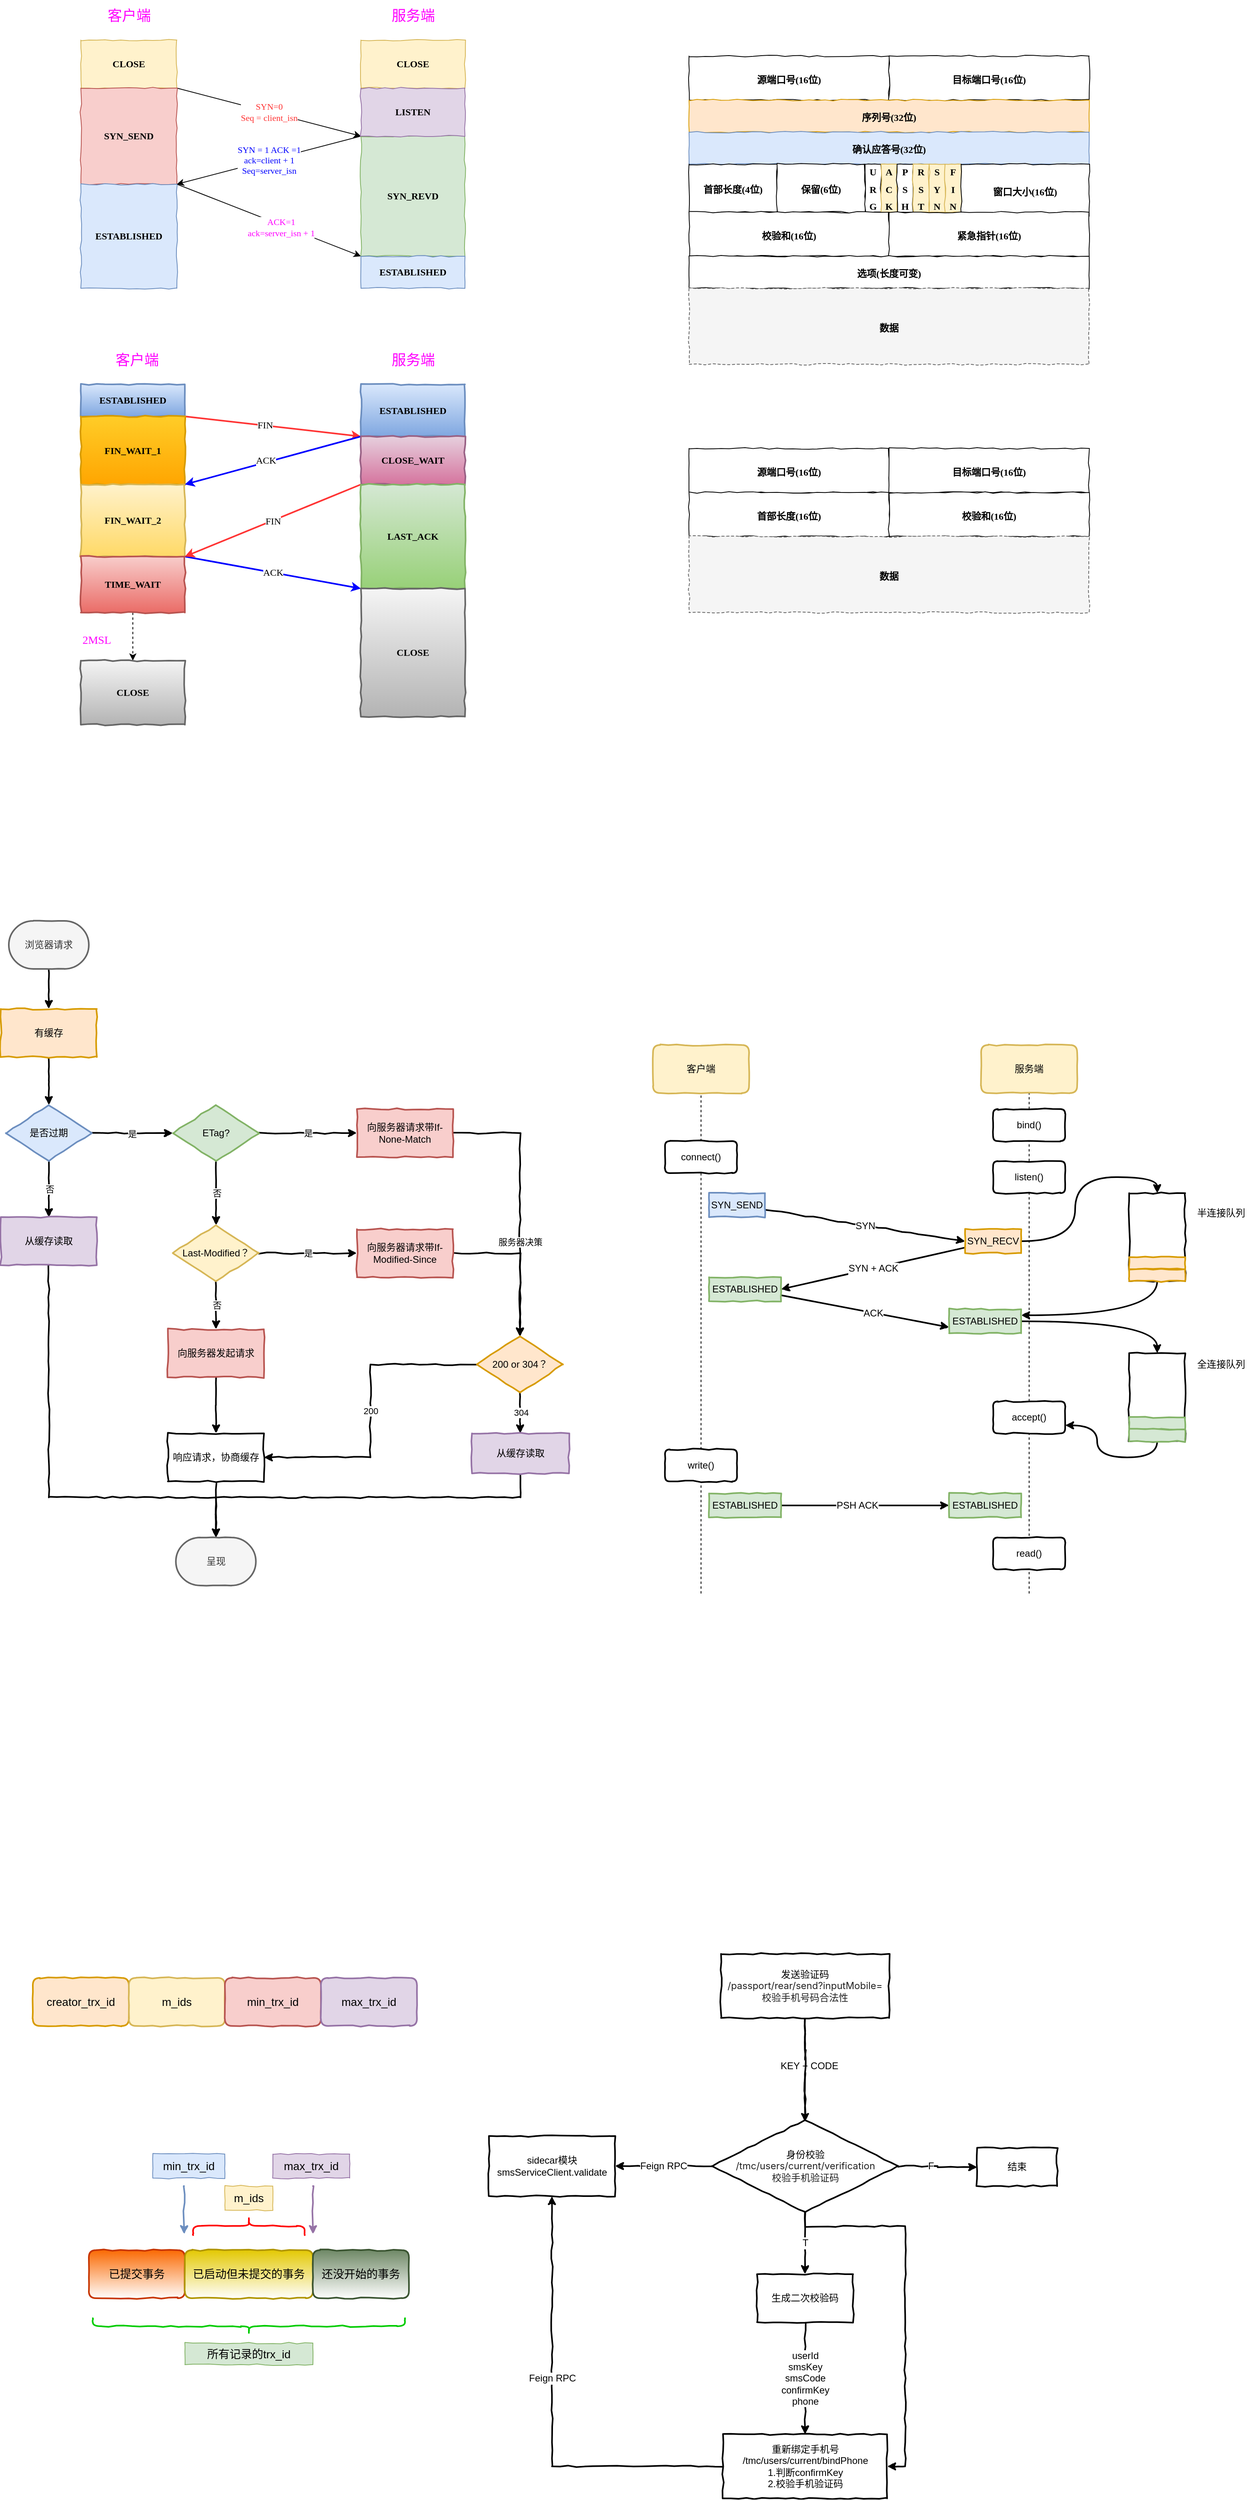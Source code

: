 <mxfile version="20.8.5" type="github">
  <diagram id="wpnwCKBw_cfsAzz8YiA_" name="第 1 页">
    <mxGraphModel dx="1562" dy="957" grid="1" gridSize="10" guides="1" tooltips="1" connect="1" arrows="1" fold="1" page="1" pageScale="1" pageWidth="827" pageHeight="1169" math="0" shadow="0">
      <root>
        <mxCell id="0" />
        <mxCell id="1" parent="0" />
        <mxCell id="eRukNORHkX7waIxp_HxT-9" value="&lt;font color=&quot;#ff3333&quot;&gt;SYN=0&lt;br&gt;Seq = client_isn&lt;/font&gt;" style="rounded=0;orthogonalLoop=1;jettySize=auto;html=1;exitX=1;exitY=1;exitDx=0;exitDy=0;entryX=0;entryY=1;entryDx=0;entryDy=0;fontFamily=Comic Sans MS;" parent="1" source="eRukNORHkX7waIxp_HxT-1" target="eRukNORHkX7waIxp_HxT-7" edge="1">
          <mxGeometry relative="1" as="geometry" />
        </mxCell>
        <mxCell id="eRukNORHkX7waIxp_HxT-1" value="&lt;font face=&quot;Comic Sans MS&quot;&gt;&lt;b&gt;CLOSE&lt;/b&gt;&lt;/font&gt;" style="rounded=0;whiteSpace=wrap;html=1;comic=1;fillColor=#fff2cc;strokeColor=#d6b656;" parent="1" vertex="1">
          <mxGeometry x="150" y="100" width="120" height="60" as="geometry" />
        </mxCell>
        <mxCell id="eRukNORHkX7waIxp_HxT-3" value="&lt;font face=&quot;Comic Sans MS&quot;&gt;&lt;b&gt;SYN_SEND&lt;/b&gt;&lt;/font&gt;" style="rounded=0;whiteSpace=wrap;html=1;comic=1;fillColor=#f8cecc;strokeColor=#b85450;" parent="1" vertex="1">
          <mxGeometry x="150" y="160" width="120" height="120" as="geometry" />
        </mxCell>
        <mxCell id="eRukNORHkX7waIxp_HxT-11" style="edgeStyle=none;rounded=0;orthogonalLoop=1;jettySize=auto;html=1;exitX=1;exitY=0;exitDx=0;exitDy=0;entryX=0;entryY=0;entryDx=0;entryDy=0;fontFamily=Comic Sans MS;" parent="1" source="eRukNORHkX7waIxp_HxT-4" target="eRukNORHkX7waIxp_HxT-8" edge="1">
          <mxGeometry relative="1" as="geometry" />
        </mxCell>
        <mxCell id="eRukNORHkX7waIxp_HxT-12" value="&lt;font color=&quot;#ff00ff&quot;&gt;ACK=1&lt;br&gt;ack=server_isn + 1&lt;/font&gt;" style="edgeLabel;html=1;align=center;verticalAlign=middle;resizable=0;points=[];fontFamily=Comic Sans MS;" parent="eRukNORHkX7waIxp_HxT-11" vertex="1" connectable="0">
          <mxGeometry x="0.132" y="-3" relative="1" as="geometry">
            <mxPoint as="offset" />
          </mxGeometry>
        </mxCell>
        <mxCell id="eRukNORHkX7waIxp_HxT-4" value="&lt;font face=&quot;Comic Sans MS&quot;&gt;&lt;b&gt;ESTABLISHED&lt;/b&gt;&lt;/font&gt;" style="rounded=0;whiteSpace=wrap;html=1;comic=1;fillColor=#dae8fc;strokeColor=#6c8ebf;" parent="1" vertex="1">
          <mxGeometry x="150" y="280" width="120" height="130" as="geometry" />
        </mxCell>
        <mxCell id="eRukNORHkX7waIxp_HxT-5" value="&lt;font face=&quot;Comic Sans MS&quot;&gt;&lt;b&gt;CLOSE&lt;/b&gt;&lt;/font&gt;" style="rounded=0;whiteSpace=wrap;html=1;comic=1;fillColor=#fff2cc;strokeColor=#d6b656;" parent="1" vertex="1">
          <mxGeometry x="500" y="100" width="130" height="60" as="geometry" />
        </mxCell>
        <mxCell id="eRukNORHkX7waIxp_HxT-6" value="&lt;font face=&quot;Comic Sans MS&quot;&gt;&lt;b&gt;SYN_REVD&lt;/b&gt;&lt;/font&gt;" style="rounded=0;whiteSpace=wrap;html=1;comic=1;fillColor=#d5e8d4;strokeColor=#82b366;" parent="1" vertex="1">
          <mxGeometry x="500" y="220" width="130" height="150" as="geometry" />
        </mxCell>
        <mxCell id="eRukNORHkX7waIxp_HxT-10" value="&lt;font color=&quot;#0000ff&quot;&gt;SYN = 1 ACK =1&lt;br&gt;ack=client + 1&lt;br&gt;Seq=server_isn&lt;/font&gt;" style="edgeStyle=none;rounded=0;orthogonalLoop=1;jettySize=auto;html=1;exitX=0;exitY=1;exitDx=0;exitDy=0;entryX=1;entryY=0;entryDx=0;entryDy=0;fontFamily=Comic Sans MS;" parent="1" source="eRukNORHkX7waIxp_HxT-7" target="eRukNORHkX7waIxp_HxT-4" edge="1">
          <mxGeometry relative="1" as="geometry" />
        </mxCell>
        <mxCell id="eRukNORHkX7waIxp_HxT-7" value="&lt;font face=&quot;Comic Sans MS&quot;&gt;&lt;b&gt;LISTEN&lt;/b&gt;&lt;/font&gt;" style="rounded=0;whiteSpace=wrap;html=1;comic=1;fillColor=#e1d5e7;strokeColor=#9673a6;" parent="1" vertex="1">
          <mxGeometry x="500" y="160" width="130" height="60" as="geometry" />
        </mxCell>
        <mxCell id="eRukNORHkX7waIxp_HxT-8" value="&lt;font face=&quot;Comic Sans MS&quot;&gt;&lt;b&gt;ESTABLISHED&lt;/b&gt;&lt;/font&gt;" style="rounded=0;whiteSpace=wrap;html=1;comic=1;fillColor=#dae8fc;strokeColor=#6c8ebf;" parent="1" vertex="1">
          <mxGeometry x="500" y="370" width="130" height="40" as="geometry" />
        </mxCell>
        <mxCell id="eRukNORHkX7waIxp_HxT-13" style="edgeStyle=none;rounded=0;orthogonalLoop=1;jettySize=auto;html=1;exitX=1;exitY=0.5;exitDx=0;exitDy=0;fontFamily=Comic Sans MS;" parent="1" source="eRukNORHkX7waIxp_HxT-6" target="eRukNORHkX7waIxp_HxT-6" edge="1">
          <mxGeometry relative="1" as="geometry" />
        </mxCell>
        <mxCell id="eRukNORHkX7waIxp_HxT-14" value="&lt;font style=&quot;font-size: 18px;&quot;&gt;客户端&lt;/font&gt;" style="text;html=1;align=center;verticalAlign=middle;resizable=0;points=[];autosize=1;strokeColor=none;fillColor=none;fontFamily=Comic Sans MS;fontColor=#FF00FF;" parent="1" vertex="1">
          <mxGeometry x="170" y="50" width="80" height="40" as="geometry" />
        </mxCell>
        <mxCell id="eRukNORHkX7waIxp_HxT-15" value="&lt;font style=&quot;font-size: 18px;&quot;&gt;服务端&lt;/font&gt;" style="text;html=1;align=center;verticalAlign=middle;resizable=0;points=[];autosize=1;strokeColor=none;fillColor=none;fontFamily=Comic Sans MS;fontColor=#FF00FF;" parent="1" vertex="1">
          <mxGeometry x="525" y="50" width="80" height="40" as="geometry" />
        </mxCell>
        <mxCell id="eRukNORHkX7waIxp_HxT-16" value="&lt;font color=&quot;#000000&quot;&gt;&lt;span style=&quot;font-size: 12px;&quot;&gt;&lt;b&gt;源端口号(16位)&lt;/b&gt;&lt;/span&gt;&lt;/font&gt;" style="rounded=0;whiteSpace=wrap;html=1;comic=1;fontFamily=Comic Sans MS;fontSize=18;fontColor=#FF00FF;" parent="1" vertex="1">
          <mxGeometry x="910" y="120" width="250" height="55" as="geometry" />
        </mxCell>
        <mxCell id="eRukNORHkX7waIxp_HxT-18" value="&lt;font color=&quot;#000000&quot;&gt;&lt;span style=&quot;font-size: 12px;&quot;&gt;&lt;b&gt;目标端口号(16位)&lt;/b&gt;&lt;/span&gt;&lt;/font&gt;" style="rounded=0;whiteSpace=wrap;html=1;comic=1;fontFamily=Comic Sans MS;fontSize=18;fontColor=#FF00FF;" parent="1" vertex="1">
          <mxGeometry x="1160" y="120" width="250" height="55" as="geometry" />
        </mxCell>
        <mxCell id="eRukNORHkX7waIxp_HxT-19" value="&lt;font color=&quot;#000000&quot;&gt;&lt;span style=&quot;font-size: 12px;&quot;&gt;&lt;b&gt;序列号(32位)&lt;/b&gt;&lt;/span&gt;&lt;/font&gt;" style="rounded=0;whiteSpace=wrap;html=1;comic=1;fontFamily=Comic Sans MS;fontSize=18;fillColor=#ffe6cc;strokeColor=#d79b00;" parent="1" vertex="1">
          <mxGeometry x="910" y="175" width="500" height="40" as="geometry" />
        </mxCell>
        <mxCell id="eRukNORHkX7waIxp_HxT-20" value="&lt;font color=&quot;#000000&quot;&gt;&lt;span style=&quot;font-size: 12px;&quot;&gt;&lt;b&gt;确认应答号(32位)&lt;/b&gt;&lt;/span&gt;&lt;/font&gt;" style="rounded=0;whiteSpace=wrap;html=1;comic=1;fontFamily=Comic Sans MS;fontSize=18;fillColor=#dae8fc;strokeColor=#6c8ebf;" parent="1" vertex="1">
          <mxGeometry x="910" y="215" width="500" height="40" as="geometry" />
        </mxCell>
        <mxCell id="eRukNORHkX7waIxp_HxT-21" value="&lt;font color=&quot;#000000&quot;&gt;&lt;span style=&quot;font-size: 12px;&quot;&gt;&lt;b&gt;首部长度(4位)&lt;/b&gt;&lt;/span&gt;&lt;/font&gt;" style="rounded=0;whiteSpace=wrap;html=1;comic=1;fontFamily=Comic Sans MS;fontSize=18;fontColor=#FF00FF;" parent="1" vertex="1">
          <mxGeometry x="910" y="255" width="110" height="60" as="geometry" />
        </mxCell>
        <mxCell id="eRukNORHkX7waIxp_HxT-22" value="&lt;font color=&quot;#000000&quot;&gt;&lt;span style=&quot;font-size: 12px;&quot;&gt;&lt;b&gt;保留(6位)&lt;/b&gt;&lt;/span&gt;&lt;/font&gt;" style="rounded=0;whiteSpace=wrap;html=1;comic=1;fontFamily=Comic Sans MS;fontSize=18;fontColor=#FF00FF;" parent="1" vertex="1">
          <mxGeometry x="1020" y="255" width="110" height="60" as="geometry" />
        </mxCell>
        <mxCell id="eRukNORHkX7waIxp_HxT-23" value="&lt;font color=&quot;#000000&quot;&gt;&lt;span style=&quot;font-size: 12px;&quot;&gt;&lt;b&gt;U&lt;br&gt;R&lt;br&gt;G&lt;/b&gt;&lt;/span&gt;&lt;/font&gt;" style="rounded=0;whiteSpace=wrap;html=1;comic=1;fontFamily=Comic Sans MS;fontSize=18;fontColor=#FF00FF;" parent="1" vertex="1">
          <mxGeometry x="1130" y="255" width="20" height="60" as="geometry" />
        </mxCell>
        <mxCell id="eRukNORHkX7waIxp_HxT-24" value="&lt;font color=&quot;#000000&quot;&gt;&lt;span style=&quot;font-size: 12px;&quot;&gt;&lt;b&gt;A&lt;br&gt;C&lt;br&gt;K&lt;br&gt;&lt;/b&gt;&lt;/span&gt;&lt;/font&gt;" style="rounded=0;whiteSpace=wrap;html=1;comic=1;fontFamily=Comic Sans MS;fontSize=18;fillColor=#fff2cc;strokeColor=#d6b656;" parent="1" vertex="1">
          <mxGeometry x="1150" y="255" width="20" height="60" as="geometry" />
        </mxCell>
        <mxCell id="eRukNORHkX7waIxp_HxT-25" value="&lt;font color=&quot;#000000&quot;&gt;&lt;span style=&quot;font-size: 12px;&quot;&gt;&lt;b&gt;P&lt;br&gt;S&lt;br&gt;H&lt;br&gt;&lt;/b&gt;&lt;/span&gt;&lt;/font&gt;" style="rounded=0;whiteSpace=wrap;html=1;comic=1;fontFamily=Comic Sans MS;fontSize=18;fontColor=#FF00FF;" parent="1" vertex="1">
          <mxGeometry x="1170" y="255" width="20" height="60" as="geometry" />
        </mxCell>
        <mxCell id="eRukNORHkX7waIxp_HxT-26" value="&lt;font color=&quot;#000000&quot;&gt;&lt;span style=&quot;font-size: 12px;&quot;&gt;&lt;b&gt;R&lt;br&gt;S&lt;br&gt;T&lt;br&gt;&lt;/b&gt;&lt;/span&gt;&lt;/font&gt;" style="rounded=0;whiteSpace=wrap;html=1;comic=1;fontFamily=Comic Sans MS;fontSize=18;fillColor=#fff2cc;strokeColor=#d6b656;" parent="1" vertex="1">
          <mxGeometry x="1190" y="255" width="20" height="60" as="geometry" />
        </mxCell>
        <mxCell id="eRukNORHkX7waIxp_HxT-27" value="&lt;font color=&quot;#000000&quot;&gt;&lt;span style=&quot;font-size: 12px;&quot;&gt;&lt;b&gt;S&lt;br&gt;Y&lt;br&gt;N&lt;br&gt;&lt;/b&gt;&lt;/span&gt;&lt;/font&gt;" style="rounded=0;whiteSpace=wrap;html=1;comic=1;fontFamily=Comic Sans MS;fontSize=18;fillColor=#fff2cc;strokeColor=#d6b656;" parent="1" vertex="1">
          <mxGeometry x="1210" y="255" width="20" height="60" as="geometry" />
        </mxCell>
        <mxCell id="eRukNORHkX7waIxp_HxT-28" value="&lt;font color=&quot;#000000&quot;&gt;&lt;span style=&quot;font-size: 12px;&quot;&gt;&lt;b&gt;F&lt;br&gt;I&lt;br&gt;N&lt;br&gt;&lt;/b&gt;&lt;/span&gt;&lt;/font&gt;" style="rounded=0;whiteSpace=wrap;html=1;comic=1;fontFamily=Comic Sans MS;fontSize=18;fillColor=#fff2cc;strokeColor=#d6b656;" parent="1" vertex="1">
          <mxGeometry x="1230" y="255" width="20" height="60" as="geometry" />
        </mxCell>
        <mxCell id="eRukNORHkX7waIxp_HxT-29" value="&lt;font color=&quot;#000000&quot;&gt;&lt;span style=&quot;font-size: 12px;&quot;&gt;&lt;b&gt;窗口大小(16位)&lt;/b&gt;&lt;/span&gt;&lt;/font&gt;" style="rounded=0;whiteSpace=wrap;html=1;comic=1;fontFamily=Comic Sans MS;fontSize=18;fontColor=#FF00FF;" parent="1" vertex="1">
          <mxGeometry x="1250" y="255" width="160" height="65" as="geometry" />
        </mxCell>
        <mxCell id="eRukNORHkX7waIxp_HxT-30" value="&lt;font color=&quot;#000000&quot;&gt;&lt;span style=&quot;font-size: 12px;&quot;&gt;&lt;b&gt;校验和(16位)&lt;/b&gt;&lt;/span&gt;&lt;/font&gt;" style="rounded=0;whiteSpace=wrap;html=1;comic=1;fontFamily=Comic Sans MS;fontSize=18;fontColor=#FF00FF;" parent="1" vertex="1">
          <mxGeometry x="910" y="315" width="250" height="55" as="geometry" />
        </mxCell>
        <mxCell id="eRukNORHkX7waIxp_HxT-31" value="&lt;font color=&quot;#000000&quot;&gt;&lt;span style=&quot;font-size: 12px;&quot;&gt;&lt;b&gt;紧急指针(16位)&lt;/b&gt;&lt;/span&gt;&lt;/font&gt;" style="rounded=0;whiteSpace=wrap;html=1;comic=1;fontFamily=Comic Sans MS;fontSize=18;fontColor=#FF00FF;" parent="1" vertex="1">
          <mxGeometry x="1160" y="315" width="250" height="55" as="geometry" />
        </mxCell>
        <mxCell id="eRukNORHkX7waIxp_HxT-33" value="&lt;font color=&quot;#000000&quot;&gt;&lt;span style=&quot;font-size: 12px;&quot;&gt;&lt;b&gt;选项(长度可变)&lt;/b&gt;&lt;/span&gt;&lt;/font&gt;" style="rounded=0;whiteSpace=wrap;html=1;comic=1;fontFamily=Comic Sans MS;fontSize=18;fontColor=#FF00FF;" parent="1" vertex="1">
          <mxGeometry x="910" y="370" width="500" height="40" as="geometry" />
        </mxCell>
        <mxCell id="eRukNORHkX7waIxp_HxT-34" value="&lt;font color=&quot;#000000&quot;&gt;&lt;span style=&quot;font-size: 12px;&quot;&gt;&lt;b&gt;数据&lt;/b&gt;&lt;/span&gt;&lt;/font&gt;" style="rounded=0;whiteSpace=wrap;html=1;comic=1;fontFamily=Comic Sans MS;fontSize=18;dashed=1;fillColor=#f5f5f5;strokeColor=#666666;fontColor=#333333;" parent="1" vertex="1">
          <mxGeometry x="910" y="410" width="500" height="95" as="geometry" />
        </mxCell>
        <mxCell id="eRukNORHkX7waIxp_HxT-35" value="&lt;font face=&quot;Comic Sans MS&quot;&gt;&lt;b&gt;ESTABLISHED&lt;/b&gt;&lt;/font&gt;" style="rounded=0;whiteSpace=wrap;html=1;comic=1;fillColor=#dae8fc;strokeColor=#6c8ebf;gradientColor=#7ea6e0;strokeWidth=2;" parent="1" vertex="1">
          <mxGeometry x="150" y="530" width="130" height="40" as="geometry" />
        </mxCell>
        <mxCell id="eRukNORHkX7waIxp_HxT-44" style="edgeStyle=none;rounded=0;orthogonalLoop=1;jettySize=auto;html=1;exitX=1;exitY=0;exitDx=0;exitDy=0;entryX=0;entryY=0;entryDx=0;entryDy=0;fontFamily=Comic Sans MS;fontSize=12;fontColor=#000000;strokeColor=#FF3333;strokeWidth=2;" parent="1" source="eRukNORHkX7waIxp_HxT-36" target="eRukNORHkX7waIxp_HxT-41" edge="1">
          <mxGeometry relative="1" as="geometry" />
        </mxCell>
        <mxCell id="eRukNORHkX7waIxp_HxT-45" value="FIN" style="edgeLabel;html=1;align=center;verticalAlign=middle;resizable=0;points=[];fontSize=12;fontFamily=Comic Sans MS;fontColor=#000000;" parent="eRukNORHkX7waIxp_HxT-44" vertex="1" connectable="0">
          <mxGeometry x="-0.114" y="-3" relative="1" as="geometry">
            <mxPoint x="3" y="-3" as="offset" />
          </mxGeometry>
        </mxCell>
        <mxCell id="eRukNORHkX7waIxp_HxT-36" value="&lt;font face=&quot;Comic Sans MS&quot;&gt;&lt;b&gt;FIN_WAIT_1&lt;/b&gt;&lt;/font&gt;" style="rounded=0;whiteSpace=wrap;html=1;comic=1;fillColor=#ffcd28;strokeColor=#d79b00;gradientColor=#ffa500;strokeWidth=2;" parent="1" vertex="1">
          <mxGeometry x="150" y="570" width="130" height="85" as="geometry" />
        </mxCell>
        <mxCell id="eRukNORHkX7waIxp_HxT-37" value="&lt;font face=&quot;Comic Sans MS&quot;&gt;&lt;b&gt;FIN_WAIT_2&lt;/b&gt;&lt;/font&gt;" style="rounded=0;whiteSpace=wrap;html=1;comic=1;fillColor=#fff2cc;strokeColor=#d6b656;gradientColor=#ffd966;strokeWidth=2;" parent="1" vertex="1">
          <mxGeometry x="150" y="655" width="130" height="90" as="geometry" />
        </mxCell>
        <mxCell id="eRukNORHkX7waIxp_HxT-50" style="edgeStyle=none;rounded=0;orthogonalLoop=1;jettySize=auto;html=1;exitX=1;exitY=0;exitDx=0;exitDy=0;entryX=0;entryY=0;entryDx=0;entryDy=0;fontFamily=Comic Sans MS;fontSize=12;fontColor=#000000;strokeColor=#0000FF;strokeWidth=2;" parent="1" source="eRukNORHkX7waIxp_HxT-38" target="eRukNORHkX7waIxp_HxT-43" edge="1">
          <mxGeometry relative="1" as="geometry">
            <Array as="points">
              <mxPoint x="390" y="765" />
            </Array>
          </mxGeometry>
        </mxCell>
        <mxCell id="eRukNORHkX7waIxp_HxT-51" value="ACK" style="edgeLabel;html=1;align=center;verticalAlign=middle;resizable=0;points=[];fontSize=12;fontFamily=Comic Sans MS;fontColor=#000000;" parent="eRukNORHkX7waIxp_HxT-50" vertex="1" connectable="0">
          <mxGeometry x="0.262" y="-3" relative="1" as="geometry">
            <mxPoint x="-28" y="-8" as="offset" />
          </mxGeometry>
        </mxCell>
        <mxCell id="eRukNORHkX7waIxp_HxT-52" style="edgeStyle=none;rounded=0;orthogonalLoop=1;jettySize=auto;html=1;exitX=0.5;exitY=1;exitDx=0;exitDy=0;entryX=0.5;entryY=0;entryDx=0;entryDy=0;fontFamily=Comic Sans MS;fontSize=12;fontColor=#000000;dashed=1;" parent="1" source="eRukNORHkX7waIxp_HxT-38" target="eRukNORHkX7waIxp_HxT-39" edge="1">
          <mxGeometry relative="1" as="geometry">
            <Array as="points">
              <mxPoint x="215" y="855" />
            </Array>
          </mxGeometry>
        </mxCell>
        <mxCell id="eRukNORHkX7waIxp_HxT-38" value="&lt;font face=&quot;Comic Sans MS&quot;&gt;&lt;b&gt;TIME_WAIT&lt;/b&gt;&lt;/font&gt;" style="rounded=0;whiteSpace=wrap;html=1;comic=1;fillColor=#f8cecc;strokeColor=#b85450;gradientColor=#ea6b66;strokeWidth=2;" parent="1" vertex="1">
          <mxGeometry x="150" y="745" width="130" height="70" as="geometry" />
        </mxCell>
        <mxCell id="eRukNORHkX7waIxp_HxT-39" value="&lt;font face=&quot;Comic Sans MS&quot;&gt;&lt;b&gt;CLOSE&lt;/b&gt;&lt;/font&gt;" style="rounded=0;whiteSpace=wrap;html=1;comic=1;fillColor=#f5f5f5;strokeColor=#666666;gradientColor=#b3b3b3;strokeWidth=2;" parent="1" vertex="1">
          <mxGeometry x="150" y="875" width="130" height="80" as="geometry" />
        </mxCell>
        <mxCell id="eRukNORHkX7waIxp_HxT-40" value="&lt;font face=&quot;Comic Sans MS&quot;&gt;&lt;b&gt;ESTABLISHED&lt;/b&gt;&lt;/font&gt;" style="rounded=0;whiteSpace=wrap;html=1;comic=1;fillColor=#dae8fc;strokeColor=#6c8ebf;gradientColor=#7ea6e0;strokeWidth=2;" parent="1" vertex="1">
          <mxGeometry x="500" y="530" width="130" height="65" as="geometry" />
        </mxCell>
        <mxCell id="eRukNORHkX7waIxp_HxT-46" style="edgeStyle=none;rounded=0;orthogonalLoop=1;jettySize=auto;html=1;exitX=0;exitY=0;exitDx=0;exitDy=0;entryX=1;entryY=0;entryDx=0;entryDy=0;fontFamily=Comic Sans MS;fontSize=12;fontColor=#000000;strokeColor=#0000FF;strokeWidth=2;" parent="1" source="eRukNORHkX7waIxp_HxT-41" target="eRukNORHkX7waIxp_HxT-37" edge="1">
          <mxGeometry relative="1" as="geometry" />
        </mxCell>
        <mxCell id="eRukNORHkX7waIxp_HxT-47" value="ACK" style="edgeLabel;html=1;align=center;verticalAlign=middle;resizable=0;points=[];fontSize=12;fontFamily=Comic Sans MS;fontColor=#000000;" parent="eRukNORHkX7waIxp_HxT-46" vertex="1" connectable="0">
          <mxGeometry x="0.202" y="2" relative="1" as="geometry">
            <mxPoint x="12" y="-8" as="offset" />
          </mxGeometry>
        </mxCell>
        <mxCell id="eRukNORHkX7waIxp_HxT-41" value="&lt;font face=&quot;Comic Sans MS&quot;&gt;&lt;b&gt;CLOSE_WAIT&lt;/b&gt;&lt;/font&gt;" style="rounded=0;whiteSpace=wrap;html=1;comic=1;fillColor=#e6d0de;strokeColor=#996185;gradientColor=#d5739d;strokeWidth=2;" parent="1" vertex="1">
          <mxGeometry x="500" y="595" width="130" height="60" as="geometry" />
        </mxCell>
        <mxCell id="eRukNORHkX7waIxp_HxT-48" style="edgeStyle=none;rounded=0;orthogonalLoop=1;jettySize=auto;html=1;exitX=0;exitY=0;exitDx=0;exitDy=0;entryX=1;entryY=0;entryDx=0;entryDy=0;fontFamily=Comic Sans MS;fontSize=12;fontColor=#000000;strokeColor=#FF3333;strokeWidth=2;" parent="1" source="eRukNORHkX7waIxp_HxT-42" target="eRukNORHkX7waIxp_HxT-38" edge="1">
          <mxGeometry relative="1" as="geometry" />
        </mxCell>
        <mxCell id="eRukNORHkX7waIxp_HxT-49" value="FIN" style="edgeLabel;html=1;align=center;verticalAlign=middle;resizable=0;points=[];fontSize=12;fontFamily=Comic Sans MS;fontColor=#000000;" parent="eRukNORHkX7waIxp_HxT-48" vertex="1" connectable="0">
          <mxGeometry x="0.13" y="4" relative="1" as="geometry">
            <mxPoint x="13" y="-9" as="offset" />
          </mxGeometry>
        </mxCell>
        <mxCell id="eRukNORHkX7waIxp_HxT-42" value="&lt;font face=&quot;Comic Sans MS&quot;&gt;&lt;b&gt;LAST_ACK&lt;/b&gt;&lt;/font&gt;" style="rounded=0;whiteSpace=wrap;html=1;comic=1;fillColor=#d5e8d4;strokeColor=#82b366;gradientColor=#97d077;strokeWidth=2;" parent="1" vertex="1">
          <mxGeometry x="500" y="655" width="130" height="130" as="geometry" />
        </mxCell>
        <mxCell id="eRukNORHkX7waIxp_HxT-43" value="&lt;font face=&quot;Comic Sans MS&quot;&gt;&lt;b&gt;CLOSE&lt;/b&gt;&lt;/font&gt;" style="rounded=0;whiteSpace=wrap;html=1;comic=1;fillColor=#f5f5f5;strokeColor=#666666;gradientColor=#b3b3b3;strokeWidth=2;" parent="1" vertex="1">
          <mxGeometry x="500" y="785" width="130" height="160" as="geometry" />
        </mxCell>
        <mxCell id="eRukNORHkX7waIxp_HxT-53" value="&lt;font style=&quot;font-size: 14px;&quot; color=&quot;#ff00ff&quot;&gt;2MSL&lt;/font&gt;" style="text;html=1;strokeColor=none;fillColor=none;align=center;verticalAlign=middle;whiteSpace=wrap;rounded=0;dashed=1;comic=1;fontFamily=Comic Sans MS;fontSize=12;fontColor=#000000;" parent="1" vertex="1">
          <mxGeometry x="140" y="835" width="60" height="30" as="geometry" />
        </mxCell>
        <mxCell id="eRukNORHkX7waIxp_HxT-55" value="&lt;font style=&quot;font-size: 18px;&quot;&gt;客户端&lt;/font&gt;" style="text;html=1;align=center;verticalAlign=middle;resizable=0;points=[];autosize=1;strokeColor=none;fillColor=none;fontFamily=Comic Sans MS;fontColor=#FF00FF;" parent="1" vertex="1">
          <mxGeometry x="180" y="480" width="80" height="40" as="geometry" />
        </mxCell>
        <mxCell id="eRukNORHkX7waIxp_HxT-56" value="&lt;font style=&quot;font-size: 18px;&quot;&gt;服务端&lt;/font&gt;" style="text;html=1;align=center;verticalAlign=middle;resizable=0;points=[];autosize=1;strokeColor=none;fillColor=none;fontFamily=Comic Sans MS;fontColor=#FF00FF;" parent="1" vertex="1">
          <mxGeometry x="525" y="480" width="80" height="40" as="geometry" />
        </mxCell>
        <mxCell id="v1MsukINYsDNgtoEmBJQ-3" style="edgeStyle=orthogonalEdgeStyle;rounded=0;orthogonalLoop=1;jettySize=auto;html=1;exitX=0.5;exitY=1;exitDx=0;exitDy=0;exitPerimeter=0;strokeWidth=2;comic=1;" parent="1" source="v1MsukINYsDNgtoEmBJQ-2" edge="1">
          <mxGeometry relative="1" as="geometry">
            <mxPoint x="110" y="1310" as="targetPoint" />
          </mxGeometry>
        </mxCell>
        <mxCell id="v1MsukINYsDNgtoEmBJQ-2" value="浏览器请求" style="strokeWidth=2;html=1;shape=mxgraph.flowchart.terminator;whiteSpace=wrap;comic=1;sketch=0;fillColor=#f5f5f5;fontColor=#333333;strokeColor=#666666;" parent="1" vertex="1">
          <mxGeometry x="60" y="1200" width="100" height="60" as="geometry" />
        </mxCell>
        <mxCell id="v1MsukINYsDNgtoEmBJQ-5" style="edgeStyle=orthogonalEdgeStyle;rounded=0;comic=1;orthogonalLoop=1;jettySize=auto;html=1;exitX=0.5;exitY=1;exitDx=0;exitDy=0;strokeWidth=2;" parent="1" source="v1MsukINYsDNgtoEmBJQ-4" edge="1">
          <mxGeometry relative="1" as="geometry">
            <mxPoint x="110" y="1430" as="targetPoint" />
          </mxGeometry>
        </mxCell>
        <mxCell id="v1MsukINYsDNgtoEmBJQ-4" value="有缓存" style="rounded=0;whiteSpace=wrap;html=1;comic=1;sketch=0;strokeWidth=2;fillColor=#ffe6cc;strokeColor=#d79b00;" parent="1" vertex="1">
          <mxGeometry x="50" y="1310" width="120" height="60" as="geometry" />
        </mxCell>
        <mxCell id="v1MsukINYsDNgtoEmBJQ-7" value="否" style="edgeStyle=orthogonalEdgeStyle;rounded=0;comic=1;orthogonalLoop=1;jettySize=auto;html=1;exitX=0.5;exitY=1;exitDx=0;exitDy=0;exitPerimeter=0;strokeWidth=2;" parent="1" source="v1MsukINYsDNgtoEmBJQ-6" edge="1">
          <mxGeometry relative="1" as="geometry">
            <mxPoint x="110" y="1570" as="targetPoint" />
          </mxGeometry>
        </mxCell>
        <mxCell id="v1MsukINYsDNgtoEmBJQ-9" value="是" style="edgeStyle=orthogonalEdgeStyle;rounded=0;comic=1;orthogonalLoop=1;jettySize=auto;html=1;exitX=1;exitY=0.5;exitDx=0;exitDy=0;exitPerimeter=0;strokeWidth=2;" parent="1" source="v1MsukINYsDNgtoEmBJQ-6" edge="1">
          <mxGeometry relative="1" as="geometry">
            <mxPoint x="265" y="1465" as="targetPoint" />
          </mxGeometry>
        </mxCell>
        <mxCell id="v1MsukINYsDNgtoEmBJQ-6" value="是否过期" style="strokeWidth=2;html=1;shape=mxgraph.flowchart.decision;whiteSpace=wrap;comic=1;sketch=0;fillColor=#dae8fc;strokeColor=#6c8ebf;" parent="1" vertex="1">
          <mxGeometry x="56.25" y="1430" width="107.5" height="70" as="geometry" />
        </mxCell>
        <mxCell id="v1MsukINYsDNgtoEmBJQ-36" style="edgeStyle=orthogonalEdgeStyle;rounded=0;comic=1;orthogonalLoop=1;jettySize=auto;html=1;entryX=0.5;entryY=0;entryDx=0;entryDy=0;entryPerimeter=0;strokeWidth=2;" parent="1" source="v1MsukINYsDNgtoEmBJQ-8" target="v1MsukINYsDNgtoEmBJQ-35" edge="1">
          <mxGeometry relative="1" as="geometry">
            <Array as="points">
              <mxPoint x="110" y="1920" />
              <mxPoint x="319" y="1920" />
            </Array>
          </mxGeometry>
        </mxCell>
        <mxCell id="v1MsukINYsDNgtoEmBJQ-8" value="从缓存读取" style="rounded=0;whiteSpace=wrap;html=1;comic=1;sketch=0;strokeWidth=2;fillColor=#e1d5e7;strokeColor=#9673a6;" parent="1" vertex="1">
          <mxGeometry x="50" y="1570" width="120" height="60" as="geometry" />
        </mxCell>
        <mxCell id="v1MsukINYsDNgtoEmBJQ-11" value="否" style="edgeStyle=orthogonalEdgeStyle;rounded=0;comic=1;orthogonalLoop=1;jettySize=auto;html=1;exitX=0.5;exitY=1;exitDx=0;exitDy=0;exitPerimeter=0;strokeWidth=2;" parent="1" source="v1MsukINYsDNgtoEmBJQ-10" edge="1">
          <mxGeometry relative="1" as="geometry">
            <mxPoint x="319" y="1580" as="targetPoint" />
          </mxGeometry>
        </mxCell>
        <mxCell id="v1MsukINYsDNgtoEmBJQ-17" value="是" style="edgeStyle=orthogonalEdgeStyle;rounded=0;comic=1;orthogonalLoop=1;jettySize=auto;html=1;exitX=1;exitY=0.5;exitDx=0;exitDy=0;exitPerimeter=0;strokeWidth=2;" parent="1" source="v1MsukINYsDNgtoEmBJQ-10" edge="1">
          <mxGeometry relative="1" as="geometry">
            <mxPoint x="495" y="1465" as="targetPoint" />
          </mxGeometry>
        </mxCell>
        <mxCell id="v1MsukINYsDNgtoEmBJQ-10" value="ETag?" style="strokeWidth=2;html=1;shape=mxgraph.flowchart.decision;whiteSpace=wrap;comic=1;sketch=0;fillColor=#d5e8d4;strokeColor=#82b366;" parent="1" vertex="1">
          <mxGeometry x="265" y="1430" width="107.5" height="70" as="geometry" />
        </mxCell>
        <mxCell id="v1MsukINYsDNgtoEmBJQ-13" value="否" style="edgeStyle=orthogonalEdgeStyle;rounded=0;comic=1;orthogonalLoop=1;jettySize=auto;html=1;exitX=0.5;exitY=1;exitDx=0;exitDy=0;exitPerimeter=0;strokeWidth=2;" parent="1" source="v1MsukINYsDNgtoEmBJQ-12" edge="1">
          <mxGeometry relative="1" as="geometry">
            <mxPoint x="319" y="1710" as="targetPoint" />
          </mxGeometry>
        </mxCell>
        <mxCell id="v1MsukINYsDNgtoEmBJQ-20" value="是" style="edgeStyle=orthogonalEdgeStyle;rounded=0;comic=1;orthogonalLoop=1;jettySize=auto;html=1;strokeWidth=2;" parent="1" source="v1MsukINYsDNgtoEmBJQ-12" edge="1">
          <mxGeometry relative="1" as="geometry">
            <mxPoint x="495" y="1615" as="targetPoint" />
          </mxGeometry>
        </mxCell>
        <mxCell id="v1MsukINYsDNgtoEmBJQ-12" value="Last-Modified？" style="strokeWidth=2;html=1;shape=mxgraph.flowchart.decision;whiteSpace=wrap;comic=1;sketch=0;fillColor=#fff2cc;strokeColor=#d6b656;" parent="1" vertex="1">
          <mxGeometry x="265" y="1580" width="107.5" height="70" as="geometry" />
        </mxCell>
        <mxCell id="v1MsukINYsDNgtoEmBJQ-15" style="edgeStyle=orthogonalEdgeStyle;rounded=0;comic=1;orthogonalLoop=1;jettySize=auto;html=1;exitX=0.5;exitY=1;exitDx=0;exitDy=0;strokeWidth=2;" parent="1" source="v1MsukINYsDNgtoEmBJQ-14" edge="1">
          <mxGeometry relative="1" as="geometry">
            <mxPoint x="319" y="1840" as="targetPoint" />
          </mxGeometry>
        </mxCell>
        <mxCell id="v1MsukINYsDNgtoEmBJQ-14" value="向服务器发起请求" style="rounded=0;whiteSpace=wrap;html=1;comic=1;sketch=0;strokeWidth=2;fillColor=#f8cecc;strokeColor=#b85450;" parent="1" vertex="1">
          <mxGeometry x="258.75" y="1710" width="120" height="60" as="geometry" />
        </mxCell>
        <mxCell id="v1MsukINYsDNgtoEmBJQ-37" value="" style="edgeStyle=orthogonalEdgeStyle;rounded=0;comic=1;orthogonalLoop=1;jettySize=auto;html=1;strokeWidth=2;" parent="1" source="v1MsukINYsDNgtoEmBJQ-16" target="v1MsukINYsDNgtoEmBJQ-35" edge="1">
          <mxGeometry relative="1" as="geometry" />
        </mxCell>
        <mxCell id="v1MsukINYsDNgtoEmBJQ-16" value="响应请求，协商缓存" style="rounded=0;whiteSpace=wrap;html=1;comic=1;sketch=0;strokeWidth=2;" parent="1" vertex="1">
          <mxGeometry x="258.75" y="1840" width="120" height="60" as="geometry" />
        </mxCell>
        <mxCell id="v1MsukINYsDNgtoEmBJQ-28" style="edgeStyle=orthogonalEdgeStyle;rounded=0;comic=1;orthogonalLoop=1;jettySize=auto;html=1;strokeWidth=2;" parent="1" source="v1MsukINYsDNgtoEmBJQ-18" target="v1MsukINYsDNgtoEmBJQ-24" edge="1">
          <mxGeometry relative="1" as="geometry" />
        </mxCell>
        <mxCell id="v1MsukINYsDNgtoEmBJQ-29" value="服务器决策" style="edgeLabel;html=1;align=center;verticalAlign=middle;resizable=0;points=[];" parent="v1MsukINYsDNgtoEmBJQ-28" vertex="1" connectable="0">
          <mxGeometry x="-0.324" relative="1" as="geometry">
            <mxPoint y="105" as="offset" />
          </mxGeometry>
        </mxCell>
        <mxCell id="v1MsukINYsDNgtoEmBJQ-18" value="向服务器请求带If-None-Match" style="rounded=0;whiteSpace=wrap;html=1;comic=1;sketch=0;strokeWidth=2;fillColor=#f8cecc;strokeColor=#b85450;" parent="1" vertex="1">
          <mxGeometry x="495" y="1435" width="120" height="60" as="geometry" />
        </mxCell>
        <mxCell id="v1MsukINYsDNgtoEmBJQ-26" style="edgeStyle=orthogonalEdgeStyle;rounded=0;comic=1;orthogonalLoop=1;jettySize=auto;html=1;entryX=0.5;entryY=0;entryDx=0;entryDy=0;entryPerimeter=0;strokeWidth=2;" parent="1" source="v1MsukINYsDNgtoEmBJQ-21" target="v1MsukINYsDNgtoEmBJQ-24" edge="1">
          <mxGeometry relative="1" as="geometry" />
        </mxCell>
        <mxCell id="v1MsukINYsDNgtoEmBJQ-21" value="向服务器请求带If-Modified-Since" style="rounded=0;whiteSpace=wrap;html=1;comic=1;sketch=0;strokeWidth=2;fillColor=#f8cecc;strokeColor=#b85450;" parent="1" vertex="1">
          <mxGeometry x="495" y="1585" width="120" height="60" as="geometry" />
        </mxCell>
        <mxCell id="v1MsukINYsDNgtoEmBJQ-30" value="200" style="edgeStyle=orthogonalEdgeStyle;rounded=0;comic=1;orthogonalLoop=1;jettySize=auto;html=1;exitX=0;exitY=0.5;exitDx=0;exitDy=0;exitPerimeter=0;entryX=1;entryY=0.5;entryDx=0;entryDy=0;strokeWidth=2;" parent="1" source="v1MsukINYsDNgtoEmBJQ-24" target="v1MsukINYsDNgtoEmBJQ-16" edge="1">
          <mxGeometry relative="1" as="geometry" />
        </mxCell>
        <mxCell id="v1MsukINYsDNgtoEmBJQ-31" value="304" style="edgeStyle=orthogonalEdgeStyle;rounded=0;comic=1;orthogonalLoop=1;jettySize=auto;html=1;exitX=0.5;exitY=1;exitDx=0;exitDy=0;exitPerimeter=0;strokeWidth=2;" parent="1" source="v1MsukINYsDNgtoEmBJQ-24" edge="1">
          <mxGeometry relative="1" as="geometry">
            <mxPoint x="699" y="1840" as="targetPoint" />
          </mxGeometry>
        </mxCell>
        <mxCell id="v1MsukINYsDNgtoEmBJQ-24" value="200 or 304？" style="strokeWidth=2;html=1;shape=mxgraph.flowchart.decision;whiteSpace=wrap;comic=1;sketch=0;fillColor=#ffe6cc;strokeColor=#d79b00;" parent="1" vertex="1">
          <mxGeometry x="645" y="1719" width="107.5" height="70" as="geometry" />
        </mxCell>
        <mxCell id="v1MsukINYsDNgtoEmBJQ-38" style="edgeStyle=orthogonalEdgeStyle;rounded=0;comic=1;orthogonalLoop=1;jettySize=auto;html=1;entryX=0.5;entryY=0;entryDx=0;entryDy=0;entryPerimeter=0;strokeWidth=2;" parent="1" source="v1MsukINYsDNgtoEmBJQ-32" target="v1MsukINYsDNgtoEmBJQ-35" edge="1">
          <mxGeometry relative="1" as="geometry">
            <Array as="points">
              <mxPoint x="699" y="1920" />
              <mxPoint x="319" y="1920" />
            </Array>
          </mxGeometry>
        </mxCell>
        <mxCell id="v1MsukINYsDNgtoEmBJQ-32" value="从缓存读取" style="rounded=0;whiteSpace=wrap;html=1;comic=1;sketch=0;strokeWidth=2;fillColor=#e1d5e7;strokeColor=#9673a6;" parent="1" vertex="1">
          <mxGeometry x="638.75" y="1840" width="121.25" height="50" as="geometry" />
        </mxCell>
        <mxCell id="v1MsukINYsDNgtoEmBJQ-35" value="呈现" style="strokeWidth=2;html=1;shape=mxgraph.flowchart.terminator;whiteSpace=wrap;comic=1;sketch=0;fillColor=#f5f5f5;fontColor=#333333;strokeColor=#666666;" parent="1" vertex="1">
          <mxGeometry x="268.75" y="1970" width="100" height="60" as="geometry" />
        </mxCell>
        <mxCell id="rAtHA8sB6JJvk7OUTJ3v-1" value="" style="endArrow=none;dashed=1;html=1;rounded=0;startArrow=none;" parent="1" source="rAtHA8sB6JJvk7OUTJ3v-6" edge="1">
          <mxGeometry width="50" height="50" relative="1" as="geometry">
            <mxPoint x="925" y="1875" as="sourcePoint" />
            <mxPoint x="925" y="1415" as="targetPoint" />
          </mxGeometry>
        </mxCell>
        <mxCell id="rAtHA8sB6JJvk7OUTJ3v-2" value="" style="endArrow=none;dashed=1;html=1;rounded=0;startArrow=none;" parent="1" source="rAtHA8sB6JJvk7OUTJ3v-8" edge="1">
          <mxGeometry width="50" height="50" relative="1" as="geometry">
            <mxPoint x="1335" y="1875" as="sourcePoint" />
            <mxPoint x="1335" y="1415" as="targetPoint" />
          </mxGeometry>
        </mxCell>
        <mxCell id="rAtHA8sB6JJvk7OUTJ3v-3" value="客户端" style="rounded=1;whiteSpace=wrap;html=1;comic=1;strokeWidth=2;fillColor=#fff2cc;strokeColor=#d6b656;" parent="1" vertex="1">
          <mxGeometry x="865" y="1355" width="120" height="60" as="geometry" />
        </mxCell>
        <mxCell id="rAtHA8sB6JJvk7OUTJ3v-5" value="服务端" style="rounded=1;whiteSpace=wrap;html=1;comic=1;fontFamily=Helvetica;fontSize=12;strokeColor=#d6b656;strokeWidth=2;fillColor=#fff2cc;" parent="1" vertex="1">
          <mxGeometry x="1275" y="1355" width="120" height="60" as="geometry" />
        </mxCell>
        <mxCell id="rAtHA8sB6JJvk7OUTJ3v-6" value="connect()" style="rounded=1;whiteSpace=wrap;html=1;comic=1;fontFamily=Helvetica;fontSize=12;fontColor=default;strokeColor=default;strokeWidth=2;fillColor=default;" parent="1" vertex="1">
          <mxGeometry x="880" y="1475" width="90" height="40" as="geometry" />
        </mxCell>
        <mxCell id="rAtHA8sB6JJvk7OUTJ3v-7" value="" style="endArrow=none;dashed=1;html=1;rounded=0;" parent="1" target="rAtHA8sB6JJvk7OUTJ3v-6" edge="1">
          <mxGeometry width="50" height="50" relative="1" as="geometry">
            <mxPoint x="925" y="2040" as="sourcePoint" />
            <mxPoint x="925" y="1415" as="targetPoint" />
          </mxGeometry>
        </mxCell>
        <mxCell id="rAtHA8sB6JJvk7OUTJ3v-8" value="bind()" style="rounded=1;whiteSpace=wrap;html=1;comic=1;fontFamily=Helvetica;fontSize=12;fontColor=default;strokeColor=default;strokeWidth=2;fillColor=default;" parent="1" vertex="1">
          <mxGeometry x="1290" y="1435" width="90" height="40" as="geometry" />
        </mxCell>
        <mxCell id="rAtHA8sB6JJvk7OUTJ3v-10" value="" style="endArrow=none;dashed=1;html=1;rounded=0;" parent="1" target="rAtHA8sB6JJvk7OUTJ3v-8" edge="1">
          <mxGeometry width="50" height="50" relative="1" as="geometry">
            <mxPoint x="1335" y="2040" as="sourcePoint" />
            <mxPoint x="1335" y="1415" as="targetPoint" />
          </mxGeometry>
        </mxCell>
        <mxCell id="rAtHA8sB6JJvk7OUTJ3v-32" style="shape=connector;rounded=0;comic=1;orthogonalLoop=1;jettySize=auto;html=1;labelBackgroundColor=default;fontFamily=Helvetica;fontSize=12;fontColor=default;endArrow=classic;strokeColor=default;strokeWidth=2;entryX=0;entryY=0.5;entryDx=0;entryDy=0;" parent="1" source="rAtHA8sB6JJvk7OUTJ3v-11" target="rAtHA8sB6JJvk7OUTJ3v-12" edge="1">
          <mxGeometry relative="1" as="geometry">
            <mxPoint x="1250" y="1600" as="targetPoint" />
          </mxGeometry>
        </mxCell>
        <mxCell id="rAtHA8sB6JJvk7OUTJ3v-36" value="SYN" style="edgeLabel;html=1;align=center;verticalAlign=middle;resizable=0;points=[];fontSize=12;fontFamily=Helvetica;fontColor=default;" parent="rAtHA8sB6JJvk7OUTJ3v-32" vertex="1" connectable="0">
          <mxGeometry x="-0.102" y="5" relative="1" as="geometry">
            <mxPoint x="12" y="7" as="offset" />
          </mxGeometry>
        </mxCell>
        <mxCell id="rAtHA8sB6JJvk7OUTJ3v-11" value="SYN_SEND" style="rounded=0;whiteSpace=wrap;html=1;comic=1;fontFamily=Helvetica;fontSize=12;strokeColor=#6c8ebf;strokeWidth=2;fillColor=#dae8fc;" parent="1" vertex="1">
          <mxGeometry x="935" y="1540" width="70" height="30" as="geometry" />
        </mxCell>
        <mxCell id="rAtHA8sB6JJvk7OUTJ3v-19" style="edgeStyle=orthogonalEdgeStyle;shape=connector;curved=1;rounded=0;comic=1;orthogonalLoop=1;jettySize=auto;html=1;exitX=1;exitY=0.5;exitDx=0;exitDy=0;entryX=0.5;entryY=0;entryDx=0;entryDy=0;labelBackgroundColor=default;fontFamily=Helvetica;fontSize=12;fontColor=default;endArrow=classic;strokeColor=default;strokeWidth=2;" parent="1" source="rAtHA8sB6JJvk7OUTJ3v-12" target="rAtHA8sB6JJvk7OUTJ3v-17" edge="1">
          <mxGeometry relative="1" as="geometry" />
        </mxCell>
        <mxCell id="rAtHA8sB6JJvk7OUTJ3v-33" value="SYN + ACK" style="edgeStyle=none;shape=connector;curved=1;rounded=0;comic=1;orthogonalLoop=1;jettySize=auto;html=1;entryX=1;entryY=0.5;entryDx=0;entryDy=0;labelBackgroundColor=default;fontFamily=Helvetica;fontSize=12;fontColor=default;endArrow=classic;strokeColor=default;strokeWidth=2;" parent="1" source="rAtHA8sB6JJvk7OUTJ3v-12" target="rAtHA8sB6JJvk7OUTJ3v-13" edge="1">
          <mxGeometry relative="1" as="geometry" />
        </mxCell>
        <mxCell id="rAtHA8sB6JJvk7OUTJ3v-12" value="SYN_RECV" style="rounded=0;whiteSpace=wrap;html=1;comic=1;fontFamily=Helvetica;fontSize=12;strokeColor=#d79b00;strokeWidth=2;fillColor=#ffe6cc;" parent="1" vertex="1">
          <mxGeometry x="1255" y="1585" width="70" height="30" as="geometry" />
        </mxCell>
        <mxCell id="rAtHA8sB6JJvk7OUTJ3v-34" value="ACK" style="edgeStyle=none;shape=connector;curved=1;rounded=0;comic=1;orthogonalLoop=1;jettySize=auto;html=1;exitX=1;exitY=0.75;exitDx=0;exitDy=0;entryX=0;entryY=0.75;entryDx=0;entryDy=0;labelBackgroundColor=default;fontFamily=Helvetica;fontSize=12;fontColor=default;endArrow=classic;strokeColor=default;strokeWidth=2;" parent="1" source="rAtHA8sB6JJvk7OUTJ3v-13" target="rAtHA8sB6JJvk7OUTJ3v-14" edge="1">
          <mxGeometry x="0.096" y="-1" relative="1" as="geometry">
            <mxPoint as="offset" />
          </mxGeometry>
        </mxCell>
        <mxCell id="rAtHA8sB6JJvk7OUTJ3v-13" value="ESTABLISHED" style="rounded=0;whiteSpace=wrap;html=1;comic=1;fontFamily=Helvetica;fontSize=12;strokeColor=#82b366;strokeWidth=2;fillColor=#d5e8d4;" parent="1" vertex="1">
          <mxGeometry x="935" y="1645" width="90" height="30" as="geometry" />
        </mxCell>
        <mxCell id="rAtHA8sB6JJvk7OUTJ3v-23" value="" style="edgeStyle=orthogonalEdgeStyle;shape=connector;curved=1;rounded=0;comic=1;orthogonalLoop=1;jettySize=auto;html=1;labelBackgroundColor=default;fontFamily=Helvetica;fontSize=12;fontColor=default;endArrow=classic;strokeColor=default;strokeWidth=2;" parent="1" source="rAtHA8sB6JJvk7OUTJ3v-14" target="rAtHA8sB6JJvk7OUTJ3v-22" edge="1">
          <mxGeometry relative="1" as="geometry" />
        </mxCell>
        <mxCell id="rAtHA8sB6JJvk7OUTJ3v-14" value="ESTABLISHED" style="rounded=0;whiteSpace=wrap;html=1;comic=1;fontFamily=Helvetica;fontSize=12;strokeColor=#82b366;strokeWidth=2;fillColor=#d5e8d4;" parent="1" vertex="1">
          <mxGeometry x="1235" y="1685" width="90" height="30" as="geometry" />
        </mxCell>
        <mxCell id="rAtHA8sB6JJvk7OUTJ3v-9" value="listen()" style="rounded=1;whiteSpace=wrap;html=1;comic=1;fontFamily=Helvetica;fontSize=12;fontColor=default;strokeColor=default;strokeWidth=2;fillColor=default;" parent="1" vertex="1">
          <mxGeometry x="1290" y="1500" width="90" height="40" as="geometry" />
        </mxCell>
        <mxCell id="rAtHA8sB6JJvk7OUTJ3v-21" style="edgeStyle=orthogonalEdgeStyle;shape=connector;curved=1;rounded=0;comic=1;orthogonalLoop=1;jettySize=auto;html=1;entryX=1;entryY=0.25;entryDx=0;entryDy=0;labelBackgroundColor=default;fontFamily=Helvetica;fontSize=12;fontColor=default;endArrow=classic;strokeColor=default;strokeWidth=2;exitX=0.5;exitY=1;exitDx=0;exitDy=0;" parent="1" source="rAtHA8sB6JJvk7OUTJ3v-17" target="rAtHA8sB6JJvk7OUTJ3v-14" edge="1">
          <mxGeometry relative="1" as="geometry" />
        </mxCell>
        <mxCell id="rAtHA8sB6JJvk7OUTJ3v-17" value="" style="whiteSpace=wrap;html=1;rounded=0;comic=1;strokeWidth=2;" parent="1" vertex="1">
          <mxGeometry x="1460" y="1540" width="70" height="110" as="geometry" />
        </mxCell>
        <mxCell id="rAtHA8sB6JJvk7OUTJ3v-25" style="edgeStyle=orthogonalEdgeStyle;shape=connector;curved=1;rounded=0;comic=1;orthogonalLoop=1;jettySize=auto;html=1;entryX=1;entryY=0.75;entryDx=0;entryDy=0;labelBackgroundColor=default;fontFamily=Helvetica;fontSize=12;fontColor=default;endArrow=classic;strokeColor=default;strokeWidth=2;exitX=0.5;exitY=1;exitDx=0;exitDy=0;" parent="1" source="rAtHA8sB6JJvk7OUTJ3v-22" target="rAtHA8sB6JJvk7OUTJ3v-24" edge="1">
          <mxGeometry relative="1" as="geometry" />
        </mxCell>
        <mxCell id="rAtHA8sB6JJvk7OUTJ3v-22" value="" style="whiteSpace=wrap;html=1;rounded=0;comic=1;strokeWidth=2;" parent="1" vertex="1">
          <mxGeometry x="1460" y="1740" width="70" height="110" as="geometry" />
        </mxCell>
        <mxCell id="rAtHA8sB6JJvk7OUTJ3v-24" value="accept()" style="rounded=1;whiteSpace=wrap;html=1;comic=1;fontFamily=Helvetica;fontSize=12;fontColor=default;strokeColor=default;strokeWidth=2;fillColor=default;" parent="1" vertex="1">
          <mxGeometry x="1290" y="1800" width="90" height="40" as="geometry" />
        </mxCell>
        <mxCell id="rAtHA8sB6JJvk7OUTJ3v-28" value="write()" style="rounded=1;whiteSpace=wrap;html=1;comic=1;fontFamily=Helvetica;fontSize=12;fontColor=default;strokeColor=default;strokeWidth=2;fillColor=default;" parent="1" vertex="1">
          <mxGeometry x="880" y="1860" width="90" height="40" as="geometry" />
        </mxCell>
        <mxCell id="rAtHA8sB6JJvk7OUTJ3v-29" value="read()" style="rounded=1;whiteSpace=wrap;html=1;comic=1;fontFamily=Helvetica;fontSize=12;fontColor=default;strokeColor=default;strokeWidth=2;fillColor=default;" parent="1" vertex="1">
          <mxGeometry x="1290" y="1970" width="90" height="40" as="geometry" />
        </mxCell>
        <mxCell id="rAtHA8sB6JJvk7OUTJ3v-35" style="edgeStyle=none;shape=connector;curved=1;rounded=0;comic=1;orthogonalLoop=1;jettySize=auto;html=1;exitX=1;exitY=0.5;exitDx=0;exitDy=0;entryX=0;entryY=0.5;entryDx=0;entryDy=0;labelBackgroundColor=default;fontFamily=Helvetica;fontSize=12;fontColor=default;endArrow=classic;strokeColor=default;strokeWidth=2;" parent="1" source="rAtHA8sB6JJvk7OUTJ3v-30" target="rAtHA8sB6JJvk7OUTJ3v-31" edge="1">
          <mxGeometry relative="1" as="geometry" />
        </mxCell>
        <mxCell id="rAtHA8sB6JJvk7OUTJ3v-37" value="PSH ACK" style="edgeLabel;html=1;align=center;verticalAlign=middle;resizable=0;points=[];fontSize=12;fontFamily=Helvetica;fontColor=default;" parent="rAtHA8sB6JJvk7OUTJ3v-35" vertex="1" connectable="0">
          <mxGeometry x="-0.191" y="-3" relative="1" as="geometry">
            <mxPoint x="10" y="-3" as="offset" />
          </mxGeometry>
        </mxCell>
        <mxCell id="rAtHA8sB6JJvk7OUTJ3v-30" value="ESTABLISHED" style="rounded=0;whiteSpace=wrap;html=1;comic=1;fontFamily=Helvetica;fontSize=12;strokeColor=#82b366;strokeWidth=2;fillColor=#d5e8d4;" parent="1" vertex="1">
          <mxGeometry x="935" y="1915" width="90" height="30" as="geometry" />
        </mxCell>
        <mxCell id="rAtHA8sB6JJvk7OUTJ3v-31" value="ESTABLISHED" style="rounded=0;whiteSpace=wrap;html=1;comic=1;fontFamily=Helvetica;fontSize=12;strokeColor=#82b366;strokeWidth=2;fillColor=#d5e8d4;" parent="1" vertex="1">
          <mxGeometry x="1235" y="1915" width="90" height="30" as="geometry" />
        </mxCell>
        <mxCell id="rAtHA8sB6JJvk7OUTJ3v-38" value="" style="rounded=0;whiteSpace=wrap;html=1;comic=1;fontFamily=Helvetica;fontSize=12;strokeColor=#d79b00;strokeWidth=2;fillColor=#ffe6cc;" parent="1" vertex="1">
          <mxGeometry x="1460" y="1620" width="70" height="15" as="geometry" />
        </mxCell>
        <mxCell id="rAtHA8sB6JJvk7OUTJ3v-39" value="" style="rounded=0;whiteSpace=wrap;html=1;comic=1;fontFamily=Helvetica;fontSize=12;strokeColor=#d79b00;strokeWidth=2;fillColor=#ffe6cc;" parent="1" vertex="1">
          <mxGeometry x="1460" y="1635" width="70" height="15" as="geometry" />
        </mxCell>
        <mxCell id="rAtHA8sB6JJvk7OUTJ3v-40" value="" style="rounded=0;whiteSpace=wrap;html=1;comic=1;fontFamily=Helvetica;fontSize=12;strokeColor=#82b366;strokeWidth=2;fillColor=#d5e8d4;" parent="1" vertex="1">
          <mxGeometry x="1460" y="1820" width="70" height="15" as="geometry" />
        </mxCell>
        <mxCell id="rAtHA8sB6JJvk7OUTJ3v-41" value="" style="rounded=0;whiteSpace=wrap;html=1;comic=1;fontFamily=Helvetica;fontSize=12;strokeColor=#82b366;strokeWidth=2;fillColor=#d5e8d4;" parent="1" vertex="1">
          <mxGeometry x="1460" y="1835" width="70" height="15" as="geometry" />
        </mxCell>
        <mxCell id="rAtHA8sB6JJvk7OUTJ3v-44" value="半连接队列" style="text;html=1;strokeColor=none;fillColor=none;align=center;verticalAlign=middle;whiteSpace=wrap;rounded=0;comic=1;fontFamily=Helvetica;fontSize=12;fontColor=default;" parent="1" vertex="1">
          <mxGeometry x="1540" y="1550" width="70" height="30" as="geometry" />
        </mxCell>
        <mxCell id="rAtHA8sB6JJvk7OUTJ3v-45" value="全连接队列" style="text;html=1;strokeColor=none;fillColor=none;align=center;verticalAlign=middle;whiteSpace=wrap;rounded=0;comic=1;fontFamily=Helvetica;fontSize=12;fontColor=default;" parent="1" vertex="1">
          <mxGeometry x="1540" y="1739" width="70" height="30" as="geometry" />
        </mxCell>
        <mxCell id="rAtHA8sB6JJvk7OUTJ3v-47" value="&lt;font color=&quot;#000000&quot;&gt;&lt;span style=&quot;font-size: 12px;&quot;&gt;&lt;b&gt;源端口号(16位)&lt;/b&gt;&lt;/span&gt;&lt;/font&gt;" style="rounded=0;whiteSpace=wrap;html=1;comic=1;fontFamily=Comic Sans MS;fontSize=18;fontColor=#FF00FF;" parent="1" vertex="1">
          <mxGeometry x="910" y="610" width="250" height="55" as="geometry" />
        </mxCell>
        <mxCell id="rAtHA8sB6JJvk7OUTJ3v-48" value="&lt;font color=&quot;#000000&quot;&gt;&lt;span style=&quot;font-size: 12px;&quot;&gt;&lt;b&gt;目标端口号(16位)&lt;/b&gt;&lt;/span&gt;&lt;/font&gt;" style="rounded=0;whiteSpace=wrap;html=1;comic=1;fontFamily=Comic Sans MS;fontSize=18;fontColor=#FF00FF;" parent="1" vertex="1">
          <mxGeometry x="1160" y="610" width="250" height="55" as="geometry" />
        </mxCell>
        <mxCell id="rAtHA8sB6JJvk7OUTJ3v-49" value="&lt;font color=&quot;#000000&quot;&gt;&lt;span style=&quot;font-size: 12px;&quot;&gt;&lt;b&gt;首部长度(16位)&lt;/b&gt;&lt;/span&gt;&lt;/font&gt;" style="rounded=0;whiteSpace=wrap;html=1;comic=1;fontFamily=Comic Sans MS;fontSize=18;fontColor=#FF00FF;" parent="1" vertex="1">
          <mxGeometry x="910" y="665" width="250" height="55" as="geometry" />
        </mxCell>
        <mxCell id="rAtHA8sB6JJvk7OUTJ3v-50" value="&lt;font color=&quot;#000000&quot;&gt;&lt;span style=&quot;font-size: 12px;&quot;&gt;&lt;b&gt;校验和(16位)&lt;/b&gt;&lt;/span&gt;&lt;/font&gt;" style="rounded=0;whiteSpace=wrap;html=1;comic=1;fontFamily=Comic Sans MS;fontSize=18;fontColor=#FF00FF;" parent="1" vertex="1">
          <mxGeometry x="1160" y="665" width="250" height="55" as="geometry" />
        </mxCell>
        <mxCell id="rAtHA8sB6JJvk7OUTJ3v-51" value="&lt;font color=&quot;#000000&quot;&gt;&lt;span style=&quot;font-size: 12px;&quot;&gt;&lt;b&gt;数据&lt;/b&gt;&lt;/span&gt;&lt;/font&gt;" style="rounded=0;whiteSpace=wrap;html=1;comic=1;fontFamily=Comic Sans MS;fontSize=18;dashed=1;fillColor=#f5f5f5;strokeColor=#666666;fontColor=#333333;" parent="1" vertex="1">
          <mxGeometry x="910" y="720" width="500" height="95" as="geometry" />
        </mxCell>
        <mxCell id="1tkAnkBjtwpWHCKgWp_T-1" value="&lt;font style=&quot;font-size: 14px;&quot;&gt;creator_trx_id&lt;/font&gt;" style="rounded=1;whiteSpace=wrap;html=1;comic=1;strokeWidth=2;fillColor=#ffe6cc;strokeColor=#d79b00;" parent="1" vertex="1">
          <mxGeometry x="90" y="2520" width="120" height="60" as="geometry" />
        </mxCell>
        <mxCell id="1tkAnkBjtwpWHCKgWp_T-2" value="&lt;font style=&quot;font-size: 14px;&quot;&gt;m_ids&lt;/font&gt;" style="rounded=1;whiteSpace=wrap;html=1;comic=1;strokeWidth=2;fillColor=#fff2cc;strokeColor=#d6b656;" parent="1" vertex="1">
          <mxGeometry x="210" y="2520" width="120" height="60" as="geometry" />
        </mxCell>
        <mxCell id="1tkAnkBjtwpWHCKgWp_T-3" value="&lt;font style=&quot;font-size: 14px;&quot;&gt;min_trx_id&lt;/font&gt;" style="rounded=1;whiteSpace=wrap;html=1;comic=1;strokeWidth=2;fillColor=#f8cecc;strokeColor=#b85450;" parent="1" vertex="1">
          <mxGeometry x="330" y="2520" width="120" height="60" as="geometry" />
        </mxCell>
        <mxCell id="1tkAnkBjtwpWHCKgWp_T-4" value="&lt;font style=&quot;font-size: 14px;&quot;&gt;max_trx_id&lt;/font&gt;" style="rounded=1;whiteSpace=wrap;html=1;comic=1;strokeWidth=2;fillColor=#e1d5e7;strokeColor=#9673a6;" parent="1" vertex="1">
          <mxGeometry x="450" y="2520" width="120" height="60" as="geometry" />
        </mxCell>
        <mxCell id="1tkAnkBjtwpWHCKgWp_T-5" value="已提交事务" style="rounded=1;whiteSpace=wrap;html=1;comic=1;fontSize=14;strokeWidth=2;fillColor=#fa6800;strokeColor=#C73500;fontColor=#000000;gradientColor=#ffffff;" parent="1" vertex="1">
          <mxGeometry x="160" y="2860" width="120" height="60" as="geometry" />
        </mxCell>
        <mxCell id="1tkAnkBjtwpWHCKgWp_T-6" value="已启动但未提交的事务" style="rounded=1;whiteSpace=wrap;html=1;comic=1;fontSize=14;strokeWidth=2;fillColor=#e3c800;fontColor=#000000;strokeColor=#B09500;gradientColor=#ffffff;" parent="1" vertex="1">
          <mxGeometry x="280" y="2860" width="160" height="60" as="geometry" />
        </mxCell>
        <mxCell id="1tkAnkBjtwpWHCKgWp_T-7" value="&lt;font color=&quot;#000000&quot;&gt;还没开始的事务&lt;/font&gt;" style="rounded=1;whiteSpace=wrap;html=1;comic=1;fontSize=14;strokeWidth=2;fillColor=#6d8764;fontColor=#ffffff;strokeColor=#3A5431;gradientColor=#ffffff;" parent="1" vertex="1">
          <mxGeometry x="440" y="2860" width="120" height="60" as="geometry" />
        </mxCell>
        <mxCell id="1tkAnkBjtwpWHCKgWp_T-8" value="" style="shape=curlyBracket;whiteSpace=wrap;html=1;rounded=1;flipH=1;comic=1;fontSize=14;strokeWidth=2;rotation=90;strokeColor=#00CC00;" parent="1" vertex="1">
          <mxGeometry x="350" y="2760" width="20" height="390" as="geometry" />
        </mxCell>
        <mxCell id="1tkAnkBjtwpWHCKgWp_T-9" value="" style="shape=curlyBracket;whiteSpace=wrap;html=1;rounded=1;comic=1;fontSize=14;strokeWidth=2;rotation=90;strokeColor=#FF0000;" parent="1" vertex="1">
          <mxGeometry x="348.44" y="2760" width="23.12" height="139.37" as="geometry" />
        </mxCell>
        <mxCell id="1tkAnkBjtwpWHCKgWp_T-10" value="m_ids" style="text;html=1;strokeColor=#d6b656;fillColor=#fff2cc;align=center;verticalAlign=middle;whiteSpace=wrap;rounded=0;comic=1;fontSize=14;" parent="1" vertex="1">
          <mxGeometry x="330" y="2780" width="60" height="30" as="geometry" />
        </mxCell>
        <mxCell id="1tkAnkBjtwpWHCKgWp_T-11" value="所有记录的trx_id" style="text;html=1;strokeColor=#82b366;fillColor=#d5e8d4;align=center;verticalAlign=middle;whiteSpace=wrap;rounded=0;comic=1;fontSize=14;" parent="1" vertex="1">
          <mxGeometry x="280" y="2976" width="160" height="27" as="geometry" />
        </mxCell>
        <mxCell id="1tkAnkBjtwpWHCKgWp_T-12" value="" style="endArrow=classic;html=1;rounded=0;fontSize=14;strokeWidth=2;comic=1;fillColor=#dae8fc;strokeColor=#6c8ebf;" parent="1" edge="1">
          <mxGeometry width="50" height="50" relative="1" as="geometry">
            <mxPoint x="279" y="2780" as="sourcePoint" />
            <mxPoint x="279" y="2840" as="targetPoint" />
          </mxGeometry>
        </mxCell>
        <mxCell id="1tkAnkBjtwpWHCKgWp_T-14" value="" style="endArrow=classic;html=1;rounded=0;fontSize=14;strokeWidth=2;comic=1;fillColor=#e1d5e7;strokeColor=#9673a6;" parent="1" edge="1">
          <mxGeometry width="50" height="50" relative="1" as="geometry">
            <mxPoint x="440" y="2780" as="sourcePoint" />
            <mxPoint x="440" y="2840" as="targetPoint" />
          </mxGeometry>
        </mxCell>
        <mxCell id="1tkAnkBjtwpWHCKgWp_T-15" value="min_trx_id" style="text;html=1;strokeColor=#6c8ebf;fillColor=#dae8fc;align=center;verticalAlign=middle;whiteSpace=wrap;rounded=0;comic=1;fontSize=14;" parent="1" vertex="1">
          <mxGeometry x="240" y="2740" width="90" height="30" as="geometry" />
        </mxCell>
        <mxCell id="1tkAnkBjtwpWHCKgWp_T-16" value="max_trx_id" style="text;html=1;strokeColor=#9673a6;fillColor=#e1d5e7;align=center;verticalAlign=middle;whiteSpace=wrap;rounded=0;comic=1;fontSize=14;" parent="1" vertex="1">
          <mxGeometry x="390" y="2740" width="96" height="30" as="geometry" />
        </mxCell>
        <mxCell id="ObrMERf1OWDemQOV2m8i-3" value="KEY + CODE" style="edgeStyle=orthogonalEdgeStyle;rounded=0;orthogonalLoop=1;jettySize=auto;html=1;fontFamily=Helvetica;fontSize=12;fontColor=default;strokeWidth=2;comic=1;" edge="1" parent="1" source="ObrMERf1OWDemQOV2m8i-1">
          <mxGeometry x="-0.077" y="5" relative="1" as="geometry">
            <mxPoint x="1055" y="2700" as="targetPoint" />
            <Array as="points">
              <mxPoint x="1055" y="2610" />
              <mxPoint x="1055" y="2610" />
            </Array>
            <mxPoint as="offset" />
          </mxGeometry>
        </mxCell>
        <mxCell id="ObrMERf1OWDemQOV2m8i-22" style="edgeStyle=orthogonalEdgeStyle;rounded=0;comic=1;orthogonalLoop=1;jettySize=auto;html=1;entryX=1;entryY=0.5;entryDx=0;entryDy=0;strokeWidth=2;fontFamily=Helvetica;fontSize=12;fontColor=default;" edge="1" parent="1" source="ObrMERf1OWDemQOV2m8i-1" target="ObrMERf1OWDemQOV2m8i-14">
          <mxGeometry relative="1" as="geometry" />
        </mxCell>
        <mxCell id="ObrMERf1OWDemQOV2m8i-1" value="发送验证码&lt;br&gt;&lt;span style=&quot;color: var(--base-color-brand); font-family: Inter, system-ui, -apple-system, BlinkMacSystemFont, &amp;quot;Segoe UI&amp;quot;, Roboto, Oxygen, Ubuntu, Cantarell, &amp;quot;Fira Sans&amp;quot;, &amp;quot;Droid Sans&amp;quot;, Helvetica, Arial, sans-serif; text-align: left; background-color: rgb(255, 255, 255);&quot; data-testid=&quot;resolvedVariable&quot; spellcheck=&quot;false&quot; class=&quot;resolvedVariable&quot;&gt;&lt;/span&gt;&lt;span style=&quot;color: rgb(33, 33, 33); font-family: Inter, system-ui, -apple-system, BlinkMacSystemFont, &amp;quot;Segoe UI&amp;quot;, Roboto, Oxygen, Ubuntu, Cantarell, &amp;quot;Fira Sans&amp;quot;, &amp;quot;Droid Sans&amp;quot;, Helvetica, Arial, sans-serif; text-align: left; background-color: rgb(255, 255, 255);&quot; data-offset-key=&quot;67ng6-1-0&quot;&gt;&lt;span data-text=&quot;true&quot;&gt;/passport/rear/send?inputMobile=&lt;br&gt;校验手机号码合法性&lt;br&gt;&lt;/span&gt;&lt;/span&gt;" style="rounded=0;whiteSpace=wrap;html=1;comic=1;strokeWidth=2;" vertex="1" parent="1">
          <mxGeometry x="950" y="2490" width="210" height="80" as="geometry" />
        </mxCell>
        <mxCell id="ObrMERf1OWDemQOV2m8i-10" value="T" style="edgeStyle=orthogonalEdgeStyle;rounded=0;comic=1;orthogonalLoop=1;jettySize=auto;html=1;strokeWidth=2;fontFamily=Helvetica;fontSize=12;fontColor=default;" edge="1" parent="1" source="ObrMERf1OWDemQOV2m8i-7" target="ObrMERf1OWDemQOV2m8i-9">
          <mxGeometry relative="1" as="geometry" />
        </mxCell>
        <mxCell id="ObrMERf1OWDemQOV2m8i-12" value="" style="edgeStyle=orthogonalEdgeStyle;rounded=0;comic=1;orthogonalLoop=1;jettySize=auto;html=1;strokeWidth=2;fontFamily=Helvetica;fontSize=12;fontColor=default;" edge="1" parent="1" source="ObrMERf1OWDemQOV2m8i-7" target="ObrMERf1OWDemQOV2m8i-11">
          <mxGeometry relative="1" as="geometry" />
        </mxCell>
        <mxCell id="ObrMERf1OWDemQOV2m8i-13" value="F" style="edgeLabel;html=1;align=center;verticalAlign=middle;resizable=0;points=[];fontSize=12;fontFamily=Helvetica;fontColor=default;" vertex="1" connectable="0" parent="ObrMERf1OWDemQOV2m8i-12">
          <mxGeometry x="-0.199" y="-3" relative="1" as="geometry">
            <mxPoint y="-3" as="offset" />
          </mxGeometry>
        </mxCell>
        <mxCell id="ObrMERf1OWDemQOV2m8i-19" value="Feign RPC" style="edgeStyle=orthogonalEdgeStyle;rounded=0;comic=1;orthogonalLoop=1;jettySize=auto;html=1;strokeWidth=2;fontFamily=Helvetica;fontSize=12;fontColor=default;" edge="1" parent="1" source="ObrMERf1OWDemQOV2m8i-7" target="ObrMERf1OWDemQOV2m8i-18">
          <mxGeometry relative="1" as="geometry" />
        </mxCell>
        <mxCell id="ObrMERf1OWDemQOV2m8i-7" value="身份校验&lt;br style=&quot;border-color: var(--border-color); color: rgb(33, 33, 33); font-family: Inter, system-ui, -apple-system, BlinkMacSystemFont, &amp;quot;Segoe UI&amp;quot;, Roboto, Oxygen, Ubuntu, Cantarell, &amp;quot;Fira Sans&amp;quot;, &amp;quot;Droid Sans&amp;quot;, Helvetica, Arial, sans-serif; text-align: left; background-color: rgb(255, 255, 255);&quot;&gt;&lt;span style=&quot;color: rgb(33, 33, 33); font-family: Inter, system-ui, -apple-system, BlinkMacSystemFont, &amp;quot;Segoe UI&amp;quot;, Roboto, Oxygen, Ubuntu, Cantarell, &amp;quot;Fira Sans&amp;quot;, &amp;quot;Droid Sans&amp;quot;, Helvetica, Arial, sans-serif; text-align: left; background-color: rgb(255, 255, 255);&quot;&gt;/tmc/users/current/verification&lt;br&gt;校验手机验证码&lt;br&gt;&lt;/span&gt;" style="rhombus;whiteSpace=wrap;html=1;rounded=0;strokeColor=default;fontFamily=Helvetica;fontSize=12;fontColor=default;fillColor=default;comic=1;strokeWidth=2;" vertex="1" parent="1">
          <mxGeometry x="938.75" y="2697.5" width="232.5" height="115" as="geometry" />
        </mxCell>
        <mxCell id="ObrMERf1OWDemQOV2m8i-15" value="userId&lt;br&gt;smsKey&lt;br&gt;smsCode&lt;br&gt;confirmKey&lt;br&gt;phone" style="edgeStyle=orthogonalEdgeStyle;rounded=0;comic=1;orthogonalLoop=1;jettySize=auto;html=1;strokeWidth=2;fontFamily=Helvetica;fontSize=12;fontColor=default;" edge="1" parent="1" source="ObrMERf1OWDemQOV2m8i-9" target="ObrMERf1OWDemQOV2m8i-14">
          <mxGeometry relative="1" as="geometry" />
        </mxCell>
        <mxCell id="ObrMERf1OWDemQOV2m8i-9" value="生成二次校验码" style="whiteSpace=wrap;html=1;rounded=0;comic=1;strokeWidth=2;" vertex="1" parent="1">
          <mxGeometry x="995" y="2890" width="120" height="60" as="geometry" />
        </mxCell>
        <mxCell id="ObrMERf1OWDemQOV2m8i-11" value="结束" style="whiteSpace=wrap;html=1;rounded=0;comic=1;strokeWidth=2;" vertex="1" parent="1">
          <mxGeometry x="1270" y="2732.5" width="100" height="47.5" as="geometry" />
        </mxCell>
        <mxCell id="ObrMERf1OWDemQOV2m8i-20" style="edgeStyle=orthogonalEdgeStyle;rounded=0;comic=1;orthogonalLoop=1;jettySize=auto;html=1;strokeWidth=2;fontFamily=Helvetica;fontSize=12;fontColor=default;" edge="1" parent="1" source="ObrMERf1OWDemQOV2m8i-14" target="ObrMERf1OWDemQOV2m8i-18">
          <mxGeometry relative="1" as="geometry" />
        </mxCell>
        <mxCell id="ObrMERf1OWDemQOV2m8i-21" value="Feign RPC" style="edgeLabel;html=1;align=center;verticalAlign=middle;resizable=0;points=[];fontSize=12;fontFamily=Helvetica;fontColor=default;" vertex="1" connectable="0" parent="ObrMERf1OWDemQOV2m8i-20">
          <mxGeometry x="0.178" relative="1" as="geometry">
            <mxPoint as="offset" />
          </mxGeometry>
        </mxCell>
        <mxCell id="ObrMERf1OWDemQOV2m8i-14" value="重新绑定手机号&lt;br&gt;/tmc/users/current/bindPhone&lt;br&gt;1.判断confirmKey&lt;br&gt;2.校验手机验证码" style="whiteSpace=wrap;html=1;rounded=0;comic=1;strokeWidth=2;" vertex="1" parent="1">
          <mxGeometry x="952.5" y="3090" width="205" height="80" as="geometry" />
        </mxCell>
        <mxCell id="ObrMERf1OWDemQOV2m8i-18" value="sidecar模块&lt;br&gt;smsServiceClient.validate" style="whiteSpace=wrap;html=1;rounded=0;comic=1;strokeWidth=2;" vertex="1" parent="1">
          <mxGeometry x="660" y="2717.5" width="157.5" height="75" as="geometry" />
        </mxCell>
      </root>
    </mxGraphModel>
  </diagram>
</mxfile>
